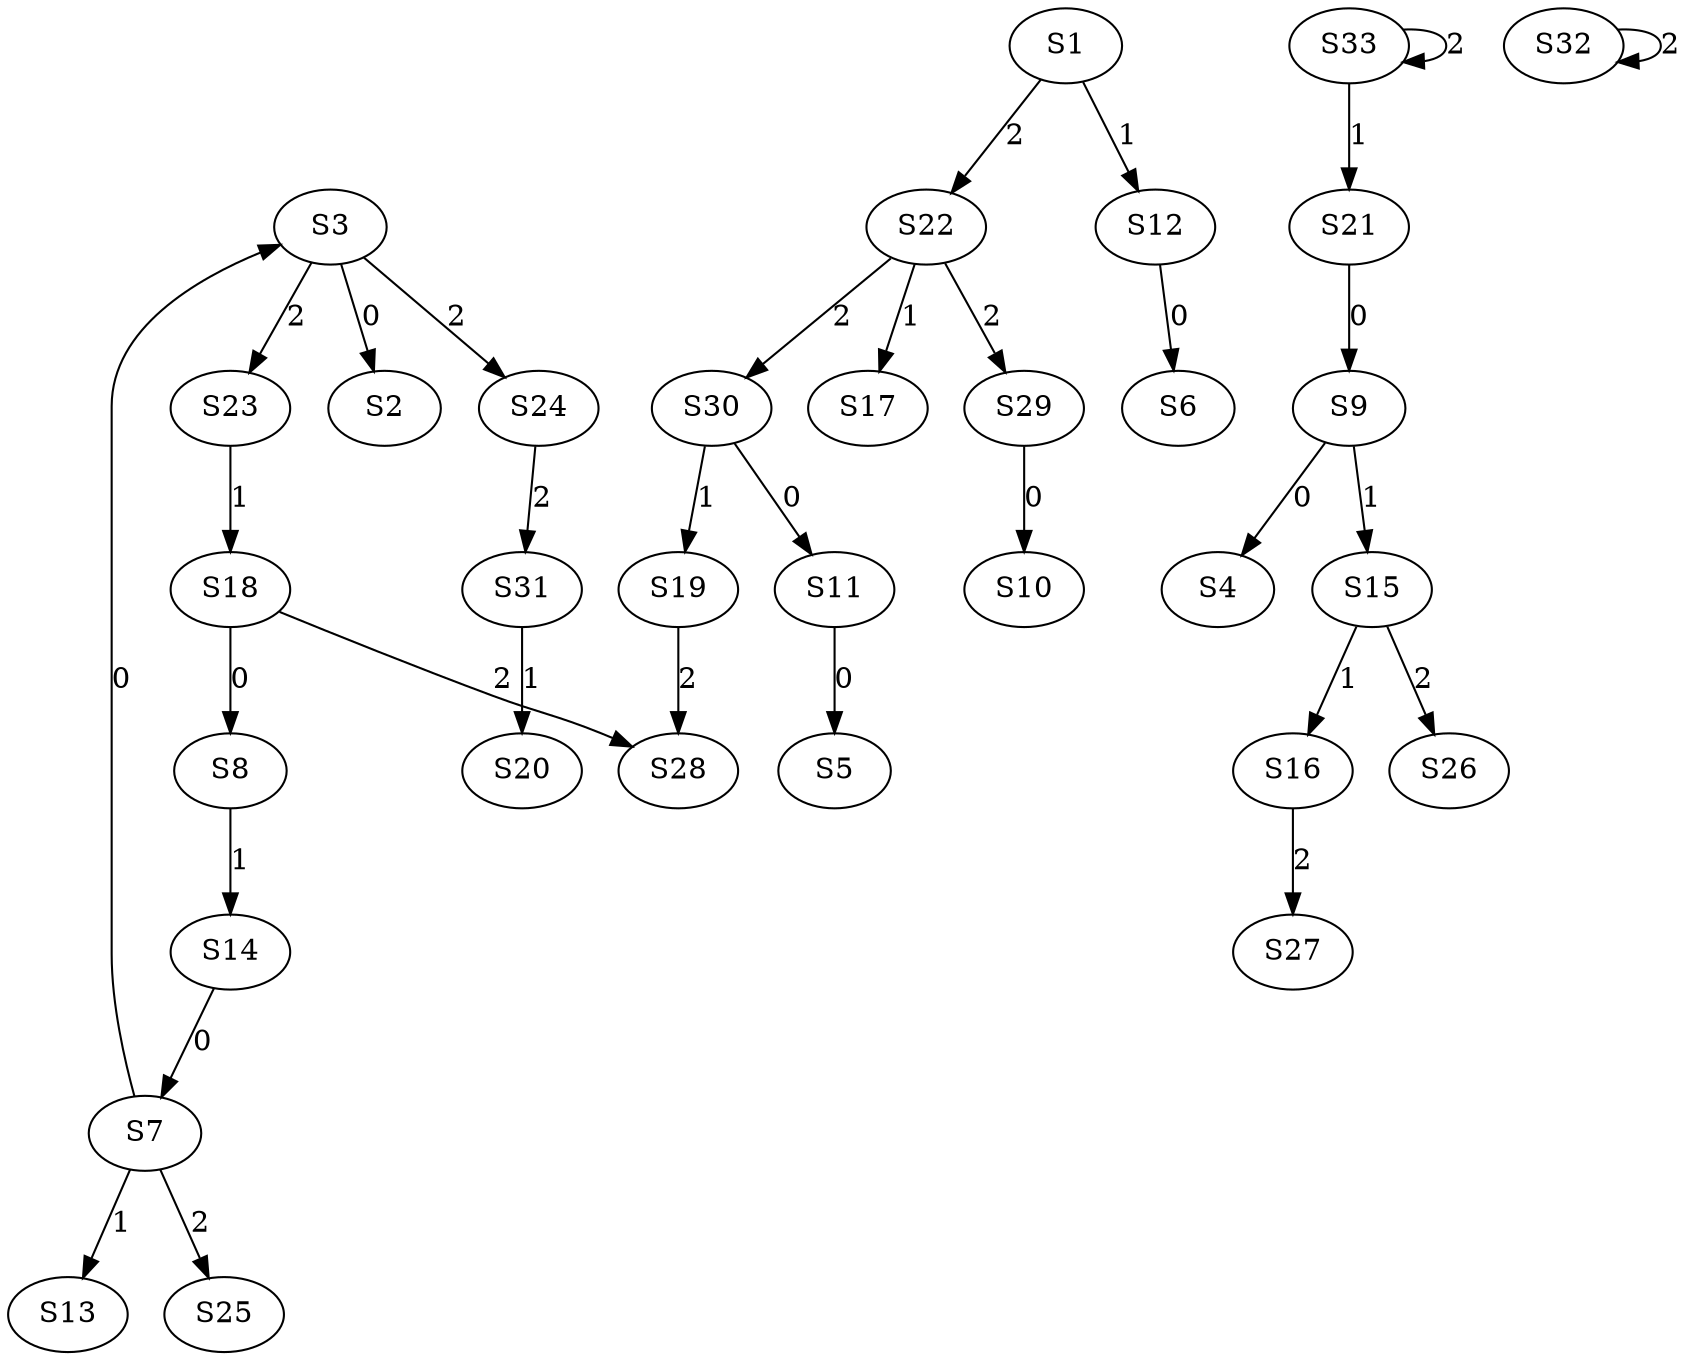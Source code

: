strict digraph {
	S3 -> S2 [ label = 0 ];
	S7 -> S3 [ label = 0 ];
	S9 -> S4 [ label = 0 ];
	S11 -> S5 [ label = 0 ];
	S12 -> S6 [ label = 0 ];
	S14 -> S7 [ label = 0 ];
	S18 -> S8 [ label = 0 ];
	S21 -> S9 [ label = 0 ];
	S29 -> S10 [ label = 0 ];
	S30 -> S11 [ label = 0 ];
	S1 -> S12 [ label = 1 ];
	S7 -> S13 [ label = 1 ];
	S8 -> S14 [ label = 1 ];
	S9 -> S15 [ label = 1 ];
	S15 -> S16 [ label = 1 ];
	S22 -> S17 [ label = 1 ];
	S23 -> S18 [ label = 1 ];
	S30 -> S19 [ label = 1 ];
	S31 -> S20 [ label = 1 ];
	S33 -> S21 [ label = 1 ];
	S1 -> S22 [ label = 2 ];
	S3 -> S23 [ label = 2 ];
	S3 -> S24 [ label = 2 ];
	S7 -> S25 [ label = 2 ];
	S15 -> S26 [ label = 2 ];
	S16 -> S27 [ label = 2 ];
	S18 -> S28 [ label = 2 ];
	S22 -> S29 [ label = 2 ];
	S22 -> S30 [ label = 2 ];
	S24 -> S31 [ label = 2 ];
	S32 -> S32 [ label = 2 ];
	S33 -> S33 [ label = 2 ];
	S19 -> S28 [ label = 2 ];
}